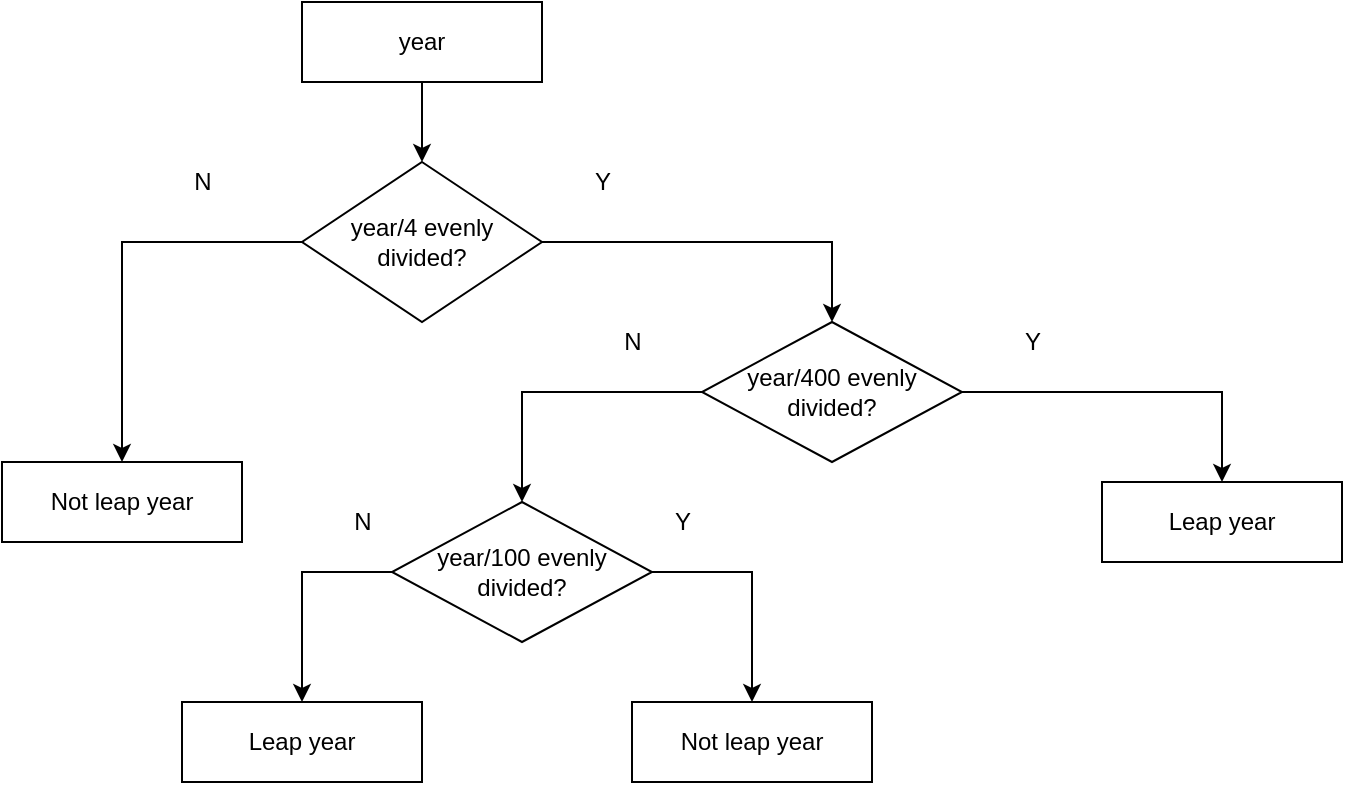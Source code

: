 <mxfile version="17.5.0" type="device"><diagram id="uSeXQsrRW_tKDBo0UwNp" name="Page-1"><mxGraphModel dx="1220" dy="1104" grid="1" gridSize="10" guides="1" tooltips="1" connect="1" arrows="1" fold="1" page="1" pageScale="1" pageWidth="850" pageHeight="1100" math="0" shadow="0"><root><mxCell id="0"/><mxCell id="1" parent="0"/><mxCell id="stxQuRTZrEl1iuuzYJAJ-1" value="year" style="rounded=0;whiteSpace=wrap;html=1;" vertex="1" parent="1"><mxGeometry x="260" y="220" width="120" height="40" as="geometry"/></mxCell><mxCell id="stxQuRTZrEl1iuuzYJAJ-23" value="" style="edgeStyle=orthogonalEdgeStyle;rounded=0;orthogonalLoop=1;jettySize=auto;html=1;" edge="1" parent="1" source="stxQuRTZrEl1iuuzYJAJ-1" target="stxQuRTZrEl1iuuzYJAJ-2"><mxGeometry relative="1" as="geometry"/></mxCell><mxCell id="stxQuRTZrEl1iuuzYJAJ-2" value="year/4 evenly divided?" style="rhombus;whiteSpace=wrap;html=1;" vertex="1" parent="1"><mxGeometry x="260" y="300" width="120" height="80" as="geometry"/></mxCell><mxCell id="stxQuRTZrEl1iuuzYJAJ-3" value="Not leap year" style="rounded=0;whiteSpace=wrap;html=1;" vertex="1" parent="1"><mxGeometry x="110" y="450" width="120" height="40" as="geometry"/></mxCell><mxCell id="stxQuRTZrEl1iuuzYJAJ-4" value="N" style="text;html=1;align=center;verticalAlign=middle;resizable=0;points=[];autosize=1;strokeColor=none;fillColor=none;" vertex="1" parent="1"><mxGeometry x="200" y="300" width="20" height="20" as="geometry"/></mxCell><mxCell id="stxQuRTZrEl1iuuzYJAJ-5" value="" style="edgeStyle=elbowEdgeStyle;elbow=vertical;endArrow=classic;html=1;rounded=0;exitX=0;exitY=0.5;exitDx=0;exitDy=0;entryX=0.5;entryY=0;entryDx=0;entryDy=0;" edge="1" parent="1" source="stxQuRTZrEl1iuuzYJAJ-2" target="stxQuRTZrEl1iuuzYJAJ-3"><mxGeometry width="50" height="50" relative="1" as="geometry"><mxPoint x="400" y="580" as="sourcePoint"/><mxPoint x="450" y="530" as="targetPoint"/><Array as="points"><mxPoint x="230" y="340"/></Array></mxGeometry></mxCell><mxCell id="stxQuRTZrEl1iuuzYJAJ-7" value="Y" style="text;html=1;align=center;verticalAlign=middle;resizable=0;points=[];autosize=1;strokeColor=none;fillColor=none;" vertex="1" parent="1"><mxGeometry x="400" y="300" width="20" height="20" as="geometry"/></mxCell><mxCell id="stxQuRTZrEl1iuuzYJAJ-8" value="year/400 evenly divided?" style="rhombus;whiteSpace=wrap;html=1;" vertex="1" parent="1"><mxGeometry x="460" y="380" width="130" height="70" as="geometry"/></mxCell><mxCell id="stxQuRTZrEl1iuuzYJAJ-10" value="" style="edgeStyle=elbowEdgeStyle;elbow=vertical;endArrow=classic;html=1;rounded=0;exitX=1;exitY=0.5;exitDx=0;exitDy=0;entryX=0.5;entryY=0;entryDx=0;entryDy=0;" edge="1" parent="1" source="stxQuRTZrEl1iuuzYJAJ-2" target="stxQuRTZrEl1iuuzYJAJ-8"><mxGeometry width="50" height="50" relative="1" as="geometry"><mxPoint x="270" y="350" as="sourcePoint"/><mxPoint x="180" y="460" as="targetPoint"/><Array as="points"><mxPoint x="480" y="340"/></Array></mxGeometry></mxCell><mxCell id="stxQuRTZrEl1iuuzYJAJ-11" value="N" style="text;html=1;align=center;verticalAlign=middle;resizable=0;points=[];autosize=1;strokeColor=none;fillColor=none;" vertex="1" parent="1"><mxGeometry x="415" y="380" width="20" height="20" as="geometry"/></mxCell><mxCell id="stxQuRTZrEl1iuuzYJAJ-12" value="Y" style="text;html=1;align=center;verticalAlign=middle;resizable=0;points=[];autosize=1;strokeColor=none;fillColor=none;" vertex="1" parent="1"><mxGeometry x="615" y="380" width="20" height="20" as="geometry"/></mxCell><mxCell id="stxQuRTZrEl1iuuzYJAJ-13" value="" style="edgeStyle=elbowEdgeStyle;elbow=vertical;endArrow=classic;html=1;rounded=0;exitX=0;exitY=0.5;exitDx=0;exitDy=0;" edge="1" parent="1" source="stxQuRTZrEl1iuuzYJAJ-8"><mxGeometry width="50" height="50" relative="1" as="geometry"><mxPoint x="270" y="350" as="sourcePoint"/><mxPoint x="370" y="470" as="targetPoint"/><Array as="points"><mxPoint x="410" y="415"/></Array></mxGeometry></mxCell><mxCell id="stxQuRTZrEl1iuuzYJAJ-14" value="year/100 evenly divided?" style="rhombus;whiteSpace=wrap;html=1;" vertex="1" parent="1"><mxGeometry x="305" y="470" width="130" height="70" as="geometry"/></mxCell><mxCell id="stxQuRTZrEl1iuuzYJAJ-15" value="N" style="text;html=1;align=center;verticalAlign=middle;resizable=0;points=[];autosize=1;strokeColor=none;fillColor=none;" vertex="1" parent="1"><mxGeometry x="280" y="470" width="20" height="20" as="geometry"/></mxCell><mxCell id="stxQuRTZrEl1iuuzYJAJ-16" value="Y" style="text;html=1;align=center;verticalAlign=middle;resizable=0;points=[];autosize=1;strokeColor=none;fillColor=none;" vertex="1" parent="1"><mxGeometry x="440" y="470" width="20" height="20" as="geometry"/></mxCell><mxCell id="stxQuRTZrEl1iuuzYJAJ-17" value="" style="edgeStyle=elbowEdgeStyle;elbow=vertical;endArrow=classic;html=1;rounded=0;exitX=0;exitY=0.5;exitDx=0;exitDy=0;entryX=0.5;entryY=0;entryDx=0;entryDy=0;" edge="1" parent="1" source="stxQuRTZrEl1iuuzYJAJ-14" target="stxQuRTZrEl1iuuzYJAJ-20"><mxGeometry width="50" height="50" relative="1" as="geometry"><mxPoint x="300" y="505" as="sourcePoint"/><mxPoint x="260" y="570" as="targetPoint"/><Array as="points"><mxPoint x="270" y="505"/><mxPoint x="250" y="505"/></Array></mxGeometry></mxCell><mxCell id="stxQuRTZrEl1iuuzYJAJ-18" value="" style="edgeStyle=elbowEdgeStyle;elbow=vertical;endArrow=classic;html=1;rounded=0;entryX=0.5;entryY=0;entryDx=0;entryDy=0;exitX=1;exitY=0.5;exitDx=0;exitDy=0;" edge="1" parent="1" source="stxQuRTZrEl1iuuzYJAJ-8" target="stxQuRTZrEl1iuuzYJAJ-19"><mxGeometry width="50" height="50" relative="1" as="geometry"><mxPoint x="590" y="415" as="sourcePoint"/><mxPoint x="735" y="455" as="targetPoint"/><Array as="points"><mxPoint x="690" y="415"/></Array></mxGeometry></mxCell><mxCell id="stxQuRTZrEl1iuuzYJAJ-19" value="Leap year" style="rounded=0;whiteSpace=wrap;html=1;" vertex="1" parent="1"><mxGeometry x="660" y="460" width="120" height="40" as="geometry"/></mxCell><mxCell id="stxQuRTZrEl1iuuzYJAJ-20" value="Leap year" style="rounded=0;whiteSpace=wrap;html=1;" vertex="1" parent="1"><mxGeometry x="200" y="570" width="120" height="40" as="geometry"/></mxCell><mxCell id="stxQuRTZrEl1iuuzYJAJ-21" value="" style="edgeStyle=elbowEdgeStyle;elbow=vertical;endArrow=classic;html=1;rounded=0;exitX=1;exitY=0.5;exitDx=0;exitDy=0;entryX=0.5;entryY=0;entryDx=0;entryDy=0;" edge="1" parent="1" source="stxQuRTZrEl1iuuzYJAJ-14" target="stxQuRTZrEl1iuuzYJAJ-22"><mxGeometry width="50" height="50" relative="1" as="geometry"><mxPoint x="440" y="518" as="sourcePoint"/><mxPoint x="480" y="580" as="targetPoint"/><Array as="points"><mxPoint x="460" y="505"/><mxPoint x="385" y="518"/></Array></mxGeometry></mxCell><mxCell id="stxQuRTZrEl1iuuzYJAJ-22" value="Not leap year" style="rounded=0;whiteSpace=wrap;html=1;" vertex="1" parent="1"><mxGeometry x="425" y="570" width="120" height="40" as="geometry"/></mxCell></root></mxGraphModel></diagram></mxfile>